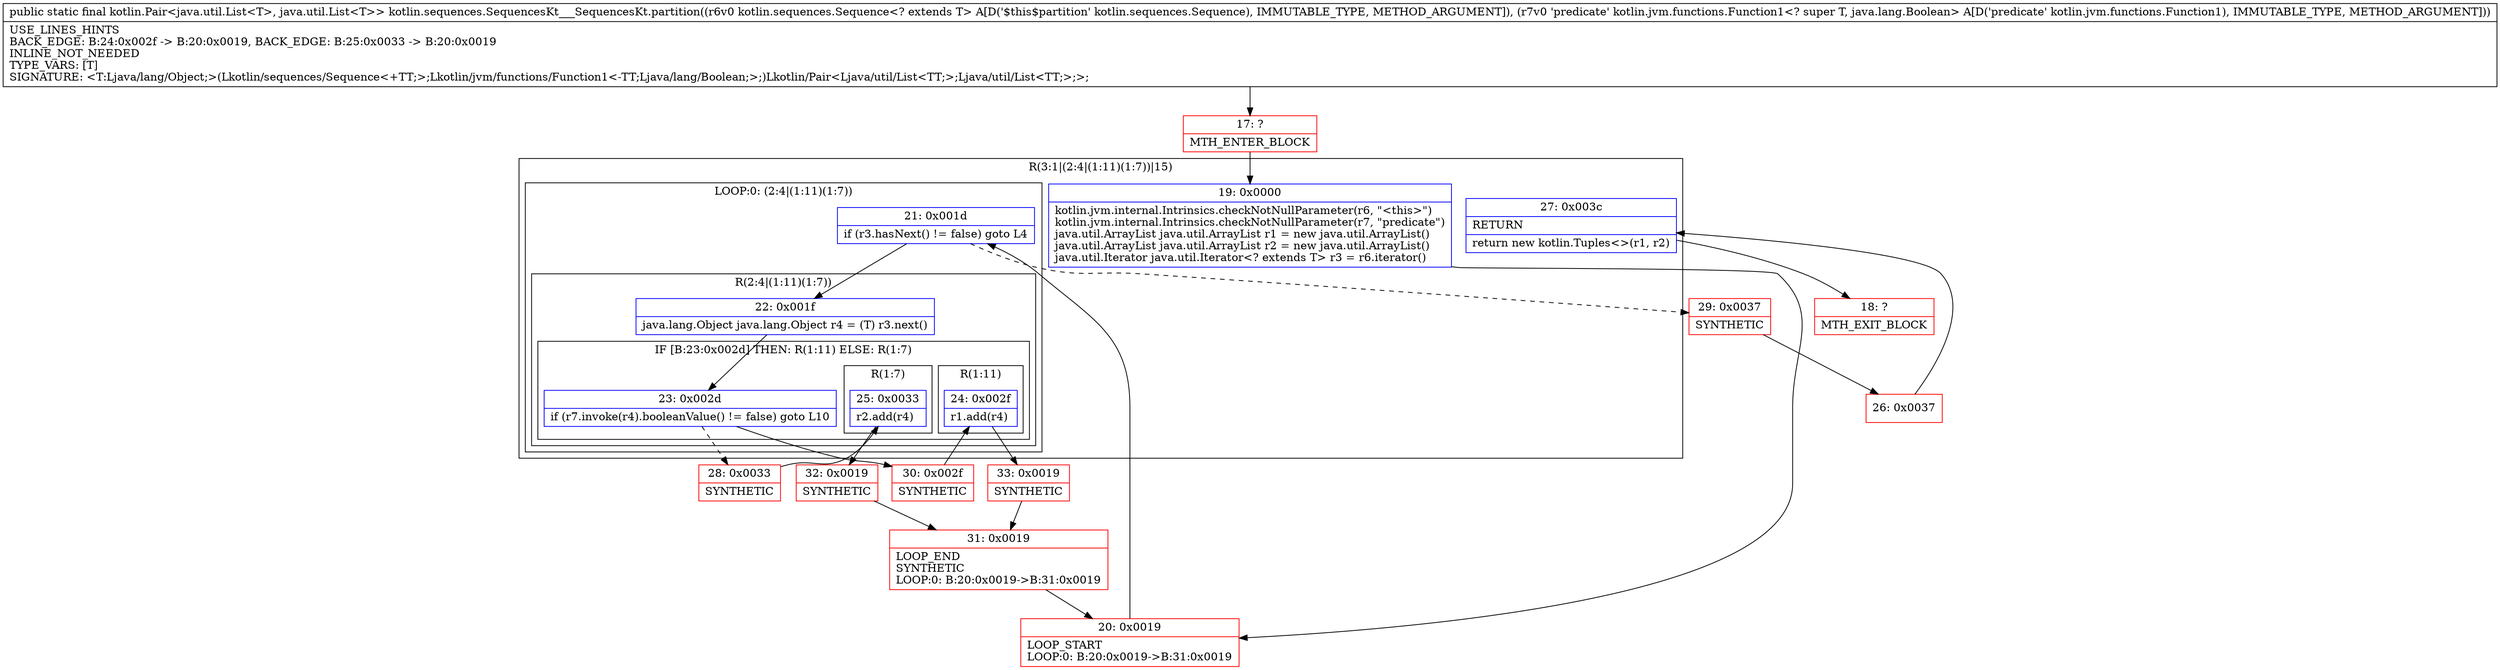 digraph "CFG forkotlin.sequences.SequencesKt___SequencesKt.partition(Lkotlin\/sequences\/Sequence;Lkotlin\/jvm\/functions\/Function1;)Lkotlin\/Pair;" {
subgraph cluster_Region_1751504648 {
label = "R(3:1|(2:4|(1:11)(1:7))|15)";
node [shape=record,color=blue];
Node_19 [shape=record,label="{19\:\ 0x0000|kotlin.jvm.internal.Intrinsics.checkNotNullParameter(r6, \"\<this\>\")\lkotlin.jvm.internal.Intrinsics.checkNotNullParameter(r7, \"predicate\")\ljava.util.ArrayList java.util.ArrayList r1 = new java.util.ArrayList()\ljava.util.ArrayList java.util.ArrayList r2 = new java.util.ArrayList()\ljava.util.Iterator java.util.Iterator\<? extends T\> r3 = r6.iterator()\l}"];
subgraph cluster_LoopRegion_2139216176 {
label = "LOOP:0: (2:4|(1:11)(1:7))";
node [shape=record,color=blue];
Node_21 [shape=record,label="{21\:\ 0x001d|if (r3.hasNext() != false) goto L4\l}"];
subgraph cluster_Region_966433887 {
label = "R(2:4|(1:11)(1:7))";
node [shape=record,color=blue];
Node_22 [shape=record,label="{22\:\ 0x001f|java.lang.Object java.lang.Object r4 = (T) r3.next()\l}"];
subgraph cluster_IfRegion_1465267918 {
label = "IF [B:23:0x002d] THEN: R(1:11) ELSE: R(1:7)";
node [shape=record,color=blue];
Node_23 [shape=record,label="{23\:\ 0x002d|if (r7.invoke(r4).booleanValue() != false) goto L10\l}"];
subgraph cluster_Region_287307709 {
label = "R(1:11)";
node [shape=record,color=blue];
Node_24 [shape=record,label="{24\:\ 0x002f|r1.add(r4)\l}"];
}
subgraph cluster_Region_875540117 {
label = "R(1:7)";
node [shape=record,color=blue];
Node_25 [shape=record,label="{25\:\ 0x0033|r2.add(r4)\l}"];
}
}
}
}
Node_27 [shape=record,label="{27\:\ 0x003c|RETURN\l|return new kotlin.Tuples\<\>(r1, r2)\l}"];
}
Node_17 [shape=record,color=red,label="{17\:\ ?|MTH_ENTER_BLOCK\l}"];
Node_20 [shape=record,color=red,label="{20\:\ 0x0019|LOOP_START\lLOOP:0: B:20:0x0019\-\>B:31:0x0019\l}"];
Node_28 [shape=record,color=red,label="{28\:\ 0x0033|SYNTHETIC\l}"];
Node_32 [shape=record,color=red,label="{32\:\ 0x0019|SYNTHETIC\l}"];
Node_31 [shape=record,color=red,label="{31\:\ 0x0019|LOOP_END\lSYNTHETIC\lLOOP:0: B:20:0x0019\-\>B:31:0x0019\l}"];
Node_30 [shape=record,color=red,label="{30\:\ 0x002f|SYNTHETIC\l}"];
Node_33 [shape=record,color=red,label="{33\:\ 0x0019|SYNTHETIC\l}"];
Node_29 [shape=record,color=red,label="{29\:\ 0x0037|SYNTHETIC\l}"];
Node_26 [shape=record,color=red,label="{26\:\ 0x0037}"];
Node_18 [shape=record,color=red,label="{18\:\ ?|MTH_EXIT_BLOCK\l}"];
MethodNode[shape=record,label="{public static final kotlin.Pair\<java.util.List\<T\>, java.util.List\<T\>\> kotlin.sequences.SequencesKt___SequencesKt.partition((r6v0 kotlin.sequences.Sequence\<? extends T\> A[D('$this$partition' kotlin.sequences.Sequence), IMMUTABLE_TYPE, METHOD_ARGUMENT]), (r7v0 'predicate' kotlin.jvm.functions.Function1\<? super T, java.lang.Boolean\> A[D('predicate' kotlin.jvm.functions.Function1), IMMUTABLE_TYPE, METHOD_ARGUMENT]))  | USE_LINES_HINTS\lBACK_EDGE: B:24:0x002f \-\> B:20:0x0019, BACK_EDGE: B:25:0x0033 \-\> B:20:0x0019\lINLINE_NOT_NEEDED\lTYPE_VARS: [T]\lSIGNATURE: \<T:Ljava\/lang\/Object;\>(Lkotlin\/sequences\/Sequence\<+TT;\>;Lkotlin\/jvm\/functions\/Function1\<\-TT;Ljava\/lang\/Boolean;\>;)Lkotlin\/Pair\<Ljava\/util\/List\<TT;\>;Ljava\/util\/List\<TT;\>;\>;\l}"];
MethodNode -> Node_17;Node_19 -> Node_20;
Node_21 -> Node_22;
Node_21 -> Node_29[style=dashed];
Node_22 -> Node_23;
Node_23 -> Node_28[style=dashed];
Node_23 -> Node_30;
Node_24 -> Node_33;
Node_25 -> Node_32;
Node_27 -> Node_18;
Node_17 -> Node_19;
Node_20 -> Node_21;
Node_28 -> Node_25;
Node_32 -> Node_31;
Node_31 -> Node_20;
Node_30 -> Node_24;
Node_33 -> Node_31;
Node_29 -> Node_26;
Node_26 -> Node_27;
}


